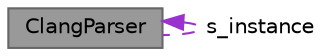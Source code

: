 digraph "ClangParser"
{
 // INTERACTIVE_SVG=YES
 // LATEX_PDF_SIZE
  bgcolor="transparent";
  edge [fontname=Helvetica,fontsize=10,labelfontname=Helvetica,labelfontsize=10];
  node [fontname=Helvetica,fontsize=10,shape=box,height=0.2,width=0.4];
  Node1 [label="ClangParser",height=0.2,width=0.4,color="gray40", fillcolor="grey60", style="filled", fontcolor="black",tooltip="Wrapper for to let libclang assisted parsing."];
  Node1 -> Node1 [dir="back",color="darkorchid3",style="dashed",label=" s_instance" ];
}
